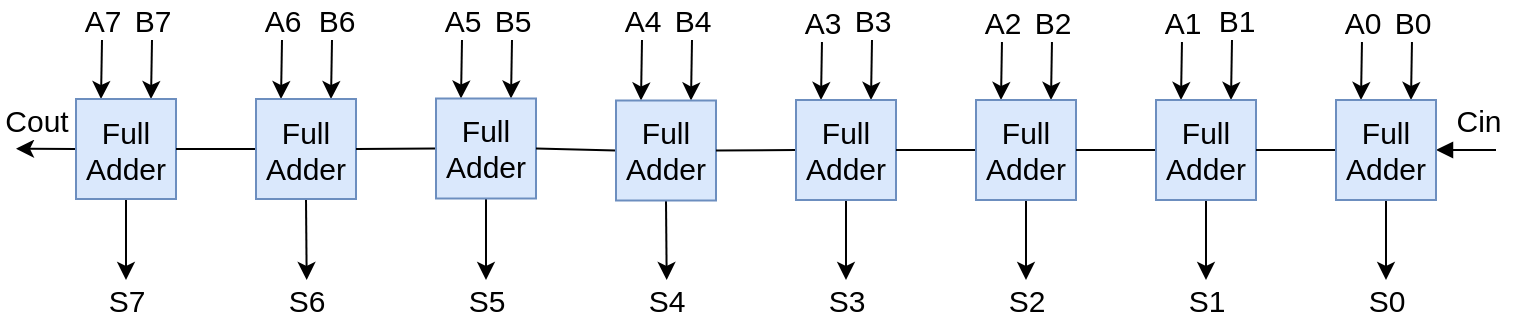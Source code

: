<mxfile version="26.2.9">
  <diagram name="Página-1" id="ZvY7RlKto1usyJ_V8Ote">
    <mxGraphModel dx="1345" dy="577" grid="1" gridSize="10" guides="1" tooltips="1" connect="1" arrows="0" fold="1" page="1" pageScale="1" pageWidth="827" pageHeight="1169" math="0" shadow="0">
      <root>
        <mxCell id="0" />
        <mxCell id="1" parent="0" />
        <mxCell id="pYvZ6EQq_U6aykrmB1s--128" value="A7" style="edgeStyle=none;rounded=0;orthogonalLoop=1;jettySize=auto;html=1;exitX=0.25;exitY=0;exitDx=0;exitDy=0;endArrow=none;startFill=1;startArrow=classic;fontSize=15;" edge="1" parent="1" source="pYvZ6EQq_U6aykrmB1s--24">
          <mxGeometry x="1" y="10" relative="1" as="geometry">
            <mxPoint x="363" y="350" as="targetPoint" />
            <mxPoint x="10" y="-10" as="offset" />
          </mxGeometry>
        </mxCell>
        <mxCell id="pYvZ6EQq_U6aykrmB1s--129" value="B7" style="edgeStyle=none;rounded=0;orthogonalLoop=1;jettySize=auto;html=1;exitX=0.75;exitY=0;exitDx=0;exitDy=0;endArrow=none;startFill=1;startArrow=classic;fontSize=15;" edge="1" parent="1" source="pYvZ6EQq_U6aykrmB1s--24">
          <mxGeometry x="1" y="10" relative="1" as="geometry">
            <mxPoint x="388" y="350" as="targetPoint" />
            <mxPoint x="10" y="-10" as="offset" />
          </mxGeometry>
        </mxCell>
        <mxCell id="pYvZ6EQq_U6aykrmB1s--144" value="S7" style="edgeStyle=none;rounded=0;orthogonalLoop=1;jettySize=auto;html=1;exitX=0.5;exitY=1;exitDx=0;exitDy=0;fontSize=15;" edge="1" parent="1" source="pYvZ6EQq_U6aykrmB1s--24">
          <mxGeometry x="1" y="10" relative="1" as="geometry">
            <mxPoint x="375" y="470" as="targetPoint" />
            <mxPoint x="-10" y="10" as="offset" />
          </mxGeometry>
        </mxCell>
        <mxCell id="pYvZ6EQq_U6aykrmB1s--145" value="&lt;font style=&quot;font-size: 15px;&quot;&gt;Cout&lt;/font&gt;" style="edgeStyle=none;rounded=0;orthogonalLoop=1;jettySize=auto;html=1;exitX=0;exitY=0.5;exitDx=0;exitDy=0;" edge="1" parent="1" source="pYvZ6EQq_U6aykrmB1s--24">
          <mxGeometry x="0.337" y="-14" relative="1" as="geometry">
            <mxPoint x="320" y="404.379" as="targetPoint" />
            <mxPoint as="offset" />
          </mxGeometry>
        </mxCell>
        <mxCell id="pYvZ6EQq_U6aykrmB1s--24" value="Full&lt;div&gt;Adder&lt;/div&gt;" style="whiteSpace=wrap;html=1;aspect=fixed;fontSize=15;fillColor=#dae8fc;strokeColor=#6c8ebf;" vertex="1" parent="1">
          <mxGeometry x="350" y="379.5" width="50" height="50" as="geometry" />
        </mxCell>
        <mxCell id="pYvZ6EQq_U6aykrmB1s--126" value="A6" style="edgeStyle=none;rounded=0;orthogonalLoop=1;jettySize=auto;html=1;exitX=0.25;exitY=0;exitDx=0;exitDy=0;endArrow=none;startFill=1;startArrow=classic;fontSize=15;" edge="1" parent="1" source="pYvZ6EQq_U6aykrmB1s--51">
          <mxGeometry x="1" y="10" relative="1" as="geometry">
            <mxPoint x="453" y="350" as="targetPoint" />
            <mxPoint x="10" y="-10" as="offset" />
          </mxGeometry>
        </mxCell>
        <mxCell id="pYvZ6EQq_U6aykrmB1s--127" value="B6" style="edgeStyle=none;rounded=0;orthogonalLoop=1;jettySize=auto;html=1;exitX=0.75;exitY=0;exitDx=0;exitDy=0;endArrow=none;startFill=1;startArrow=classic;fontSize=15;" edge="1" parent="1" source="pYvZ6EQq_U6aykrmB1s--51">
          <mxGeometry x="1" y="-10" relative="1" as="geometry">
            <mxPoint x="478" y="350" as="targetPoint" />
            <mxPoint x="-8" y="-10" as="offset" />
          </mxGeometry>
        </mxCell>
        <mxCell id="pYvZ6EQq_U6aykrmB1s--139" style="edgeStyle=none;rounded=0;orthogonalLoop=1;jettySize=auto;html=1;exitX=0;exitY=0.5;exitDx=0;exitDy=0;entryX=1;entryY=0.5;entryDx=0;entryDy=0;endArrow=none;startFill=0;" edge="1" parent="1" source="pYvZ6EQq_U6aykrmB1s--51" target="pYvZ6EQq_U6aykrmB1s--24">
          <mxGeometry relative="1" as="geometry" />
        </mxCell>
        <mxCell id="pYvZ6EQq_U6aykrmB1s--143" value="S6" style="edgeStyle=none;rounded=0;orthogonalLoop=1;jettySize=auto;html=1;exitX=0.5;exitY=1;exitDx=0;exitDy=0;fontSize=15;" edge="1" parent="1" source="pYvZ6EQq_U6aykrmB1s--51">
          <mxGeometry x="1" y="-10" relative="1" as="geometry">
            <mxPoint x="465.345" y="470" as="targetPoint" />
            <mxPoint x="10" y="10" as="offset" />
          </mxGeometry>
        </mxCell>
        <mxCell id="pYvZ6EQq_U6aykrmB1s--51" value="Full&lt;div&gt;Adder&lt;/div&gt;" style="whiteSpace=wrap;html=1;aspect=fixed;fontSize=15;fillColor=#dae8fc;strokeColor=#6c8ebf;" vertex="1" parent="1">
          <mxGeometry x="440" y="379.5" width="50" height="50" as="geometry" />
        </mxCell>
        <mxCell id="pYvZ6EQq_U6aykrmB1s--124" value="A5" style="edgeStyle=none;rounded=0;orthogonalLoop=1;jettySize=auto;html=1;exitX=0.25;exitY=0;exitDx=0;exitDy=0;endArrow=none;startFill=1;startArrow=classic;fontSize=15;" edge="1" parent="1" source="pYvZ6EQq_U6aykrmB1s--56">
          <mxGeometry x="1" y="10" relative="1" as="geometry">
            <mxPoint x="543" y="350" as="targetPoint" />
            <mxPoint x="10" y="-10" as="offset" />
          </mxGeometry>
        </mxCell>
        <mxCell id="pYvZ6EQq_U6aykrmB1s--125" value="B5" style="edgeStyle=none;rounded=0;orthogonalLoop=1;jettySize=auto;html=1;exitX=0.75;exitY=0;exitDx=0;exitDy=0;endArrow=none;startFill=1;startArrow=classic;fontSize=15;" edge="1" parent="1" source="pYvZ6EQq_U6aykrmB1s--56">
          <mxGeometry x="1" y="10" relative="1" as="geometry">
            <mxPoint x="568" y="350" as="targetPoint" />
            <mxPoint x="10" y="-10" as="offset" />
          </mxGeometry>
        </mxCell>
        <mxCell id="pYvZ6EQq_U6aykrmB1s--138" style="edgeStyle=none;rounded=0;orthogonalLoop=1;jettySize=auto;html=1;exitX=0;exitY=0.5;exitDx=0;exitDy=0;entryX=1;entryY=0.5;entryDx=0;entryDy=0;endArrow=none;startFill=0;" edge="1" parent="1" source="pYvZ6EQq_U6aykrmB1s--56" target="pYvZ6EQq_U6aykrmB1s--51">
          <mxGeometry relative="1" as="geometry" />
        </mxCell>
        <mxCell id="pYvZ6EQq_U6aykrmB1s--142" value="S5" style="edgeStyle=none;rounded=0;orthogonalLoop=1;jettySize=auto;html=1;exitX=0.5;exitY=1;exitDx=0;exitDy=0;fontSize=15;" edge="1" parent="1" source="pYvZ6EQq_U6aykrmB1s--56">
          <mxGeometry x="1" y="10" relative="1" as="geometry">
            <mxPoint x="555" y="470" as="targetPoint" />
            <mxPoint x="-10" y="10" as="offset" />
          </mxGeometry>
        </mxCell>
        <mxCell id="pYvZ6EQq_U6aykrmB1s--56" value="Full&lt;div&gt;Adder&lt;/div&gt;" style="whiteSpace=wrap;html=1;aspect=fixed;fontSize=15;fillColor=#dae8fc;strokeColor=#6c8ebf;" vertex="1" parent="1">
          <mxGeometry x="530" y="379.25" width="50" height="50" as="geometry" />
        </mxCell>
        <mxCell id="pYvZ6EQq_U6aykrmB1s--120" value="B4" style="edgeStyle=none;rounded=0;orthogonalLoop=1;jettySize=auto;html=1;exitX=0.75;exitY=0;exitDx=0;exitDy=0;endArrow=none;startFill=1;startArrow=classic;fontSize=15;" edge="1" parent="1" source="pYvZ6EQq_U6aykrmB1s--61">
          <mxGeometry x="1" y="10" relative="1" as="geometry">
            <mxPoint x="658" y="350" as="targetPoint" />
            <mxPoint x="10" y="-10" as="offset" />
          </mxGeometry>
        </mxCell>
        <mxCell id="pYvZ6EQq_U6aykrmB1s--121" value="A4" style="edgeStyle=none;rounded=0;orthogonalLoop=1;jettySize=auto;html=1;exitX=0.25;exitY=0;exitDx=0;exitDy=0;endArrow=none;startFill=1;startArrow=classic;fontSize=15;" edge="1" parent="1" source="pYvZ6EQq_U6aykrmB1s--61">
          <mxGeometry x="1" y="10" relative="1" as="geometry">
            <mxPoint x="633" y="350" as="targetPoint" />
            <mxPoint x="10" y="-10" as="offset" />
          </mxGeometry>
        </mxCell>
        <mxCell id="pYvZ6EQq_U6aykrmB1s--137" style="edgeStyle=none;rounded=0;orthogonalLoop=1;jettySize=auto;html=1;exitX=0;exitY=0.5;exitDx=0;exitDy=0;entryX=1;entryY=0.5;entryDx=0;entryDy=0;endArrow=none;startFill=0;" edge="1" parent="1" source="pYvZ6EQq_U6aykrmB1s--61" target="pYvZ6EQq_U6aykrmB1s--56">
          <mxGeometry relative="1" as="geometry" />
        </mxCell>
        <mxCell id="pYvZ6EQq_U6aykrmB1s--141" value="S4" style="edgeStyle=none;rounded=0;orthogonalLoop=1;jettySize=auto;html=1;exitX=0.5;exitY=1;exitDx=0;exitDy=0;fontSize=15;" edge="1" parent="1" source="pYvZ6EQq_U6aykrmB1s--61">
          <mxGeometry x="1" y="-10" relative="1" as="geometry">
            <mxPoint x="645.345" y="470" as="targetPoint" />
            <mxPoint x="10" y="10" as="offset" />
          </mxGeometry>
        </mxCell>
        <mxCell id="pYvZ6EQq_U6aykrmB1s--61" value="Full&lt;div&gt;Adder&lt;/div&gt;" style="whiteSpace=wrap;html=1;aspect=fixed;fontSize=15;fillColor=#dae8fc;strokeColor=#6c8ebf;" vertex="1" parent="1">
          <mxGeometry x="620" y="380.25" width="50" height="50" as="geometry" />
        </mxCell>
        <mxCell id="pYvZ6EQq_U6aykrmB1s--96" value="S3" style="edgeStyle=none;rounded=0;orthogonalLoop=1;jettySize=auto;html=1;exitX=0.5;exitY=1;exitDx=0;exitDy=0;fontSize=15;" edge="1" parent="1" source="pYvZ6EQq_U6aykrmB1s--72">
          <mxGeometry x="1" y="10" relative="1" as="geometry">
            <mxPoint x="735" y="470" as="targetPoint" />
            <mxPoint x="-10" y="10" as="offset" />
          </mxGeometry>
        </mxCell>
        <mxCell id="pYvZ6EQq_U6aykrmB1s--118" value="A3" style="edgeStyle=none;rounded=0;orthogonalLoop=1;jettySize=auto;html=1;exitX=0.25;exitY=0;exitDx=0;exitDy=0;endArrow=none;startFill=1;startArrow=classic;fontSize=15;" edge="1" parent="1" source="pYvZ6EQq_U6aykrmB1s--72">
          <mxGeometry x="1" y="10" relative="1" as="geometry">
            <mxPoint x="723" y="350" as="targetPoint" />
            <mxPoint x="10" y="-9" as="offset" />
          </mxGeometry>
        </mxCell>
        <mxCell id="pYvZ6EQq_U6aykrmB1s--119" value="B3" style="edgeStyle=none;rounded=0;orthogonalLoop=1;jettySize=auto;html=1;exitX=0.75;exitY=0;exitDx=0;exitDy=0;endArrow=none;startFill=1;startArrow=classic;fontSize=15;" edge="1" parent="1" source="pYvZ6EQq_U6aykrmB1s--72">
          <mxGeometry x="1" y="10" relative="1" as="geometry">
            <mxPoint x="748" y="350" as="targetPoint" />
            <mxPoint x="10" y="-10" as="offset" />
          </mxGeometry>
        </mxCell>
        <mxCell id="pYvZ6EQq_U6aykrmB1s--136" style="edgeStyle=none;rounded=0;orthogonalLoop=1;jettySize=auto;html=1;exitX=0;exitY=0.5;exitDx=0;exitDy=0;entryX=1;entryY=0.5;entryDx=0;entryDy=0;endArrow=none;startFill=0;" edge="1" parent="1" source="pYvZ6EQq_U6aykrmB1s--72" target="pYvZ6EQq_U6aykrmB1s--61">
          <mxGeometry relative="1" as="geometry" />
        </mxCell>
        <mxCell id="pYvZ6EQq_U6aykrmB1s--72" value="Full&lt;div&gt;Adder&lt;/div&gt;" style="whiteSpace=wrap;html=1;aspect=fixed;fontSize=15;fillColor=#dae8fc;strokeColor=#6c8ebf;" vertex="1" parent="1">
          <mxGeometry x="710" y="380" width="50" height="50" as="geometry" />
        </mxCell>
        <mxCell id="pYvZ6EQq_U6aykrmB1s--87" style="edgeStyle=none;rounded=0;orthogonalLoop=1;jettySize=auto;html=1;exitX=0;exitY=0.5;exitDx=0;exitDy=0;entryX=1;entryY=0.5;entryDx=0;entryDy=0;endArrow=none;startFill=0;fontSize=15;" edge="1" parent="1" source="pYvZ6EQq_U6aykrmB1s--73" target="pYvZ6EQq_U6aykrmB1s--72">
          <mxGeometry relative="1" as="geometry" />
        </mxCell>
        <mxCell id="pYvZ6EQq_U6aykrmB1s--97" value="S2" style="edgeStyle=none;rounded=0;orthogonalLoop=1;jettySize=auto;html=1;exitX=0.5;exitY=1;exitDx=0;exitDy=0;fontSize=15;" edge="1" parent="1" source="pYvZ6EQq_U6aykrmB1s--73">
          <mxGeometry x="1" y="10" relative="1" as="geometry">
            <mxPoint x="825" y="470" as="targetPoint" />
            <mxPoint x="-10" y="10" as="offset" />
          </mxGeometry>
        </mxCell>
        <mxCell id="pYvZ6EQq_U6aykrmB1s--116" value="A2" style="edgeStyle=none;rounded=0;orthogonalLoop=1;jettySize=auto;html=1;exitX=0.25;exitY=0;exitDx=0;exitDy=0;endArrow=none;startFill=1;startArrow=classic;fontSize=15;" edge="1" parent="1" source="pYvZ6EQq_U6aykrmB1s--73">
          <mxGeometry x="1" y="10" relative="1" as="geometry">
            <mxPoint x="813" y="350" as="targetPoint" />
            <mxPoint x="10" y="-9" as="offset" />
          </mxGeometry>
        </mxCell>
        <mxCell id="pYvZ6EQq_U6aykrmB1s--117" value="B2" style="edgeStyle=none;rounded=0;orthogonalLoop=1;jettySize=auto;html=1;exitX=0.75;exitY=0;exitDx=0;exitDy=0;endArrow=none;startFill=1;startArrow=classic;fontSize=15;" edge="1" parent="1" source="pYvZ6EQq_U6aykrmB1s--73">
          <mxGeometry x="1" y="10" relative="1" as="geometry">
            <mxPoint x="838" y="350" as="targetPoint" />
            <mxPoint x="10" y="-9" as="offset" />
          </mxGeometry>
        </mxCell>
        <mxCell id="pYvZ6EQq_U6aykrmB1s--73" value="Full&lt;div&gt;Adder&lt;/div&gt;" style="whiteSpace=wrap;html=1;aspect=fixed;fontSize=15;fillColor=#dae8fc;strokeColor=#6c8ebf;" vertex="1" parent="1">
          <mxGeometry x="800" y="380" width="50" height="50" as="geometry" />
        </mxCell>
        <mxCell id="pYvZ6EQq_U6aykrmB1s--86" style="edgeStyle=none;rounded=0;orthogonalLoop=1;jettySize=auto;html=1;exitX=0;exitY=0.5;exitDx=0;exitDy=0;entryX=1;entryY=0.5;entryDx=0;entryDy=0;endArrow=none;startFill=0;fontSize=15;" edge="1" parent="1" source="pYvZ6EQq_U6aykrmB1s--74" target="pYvZ6EQq_U6aykrmB1s--73">
          <mxGeometry relative="1" as="geometry" />
        </mxCell>
        <mxCell id="pYvZ6EQq_U6aykrmB1s--98" value="S1" style="edgeStyle=none;rounded=0;orthogonalLoop=1;jettySize=auto;html=1;exitX=0.5;exitY=1;exitDx=0;exitDy=0;fontSize=15;" edge="1" parent="1" source="pYvZ6EQq_U6aykrmB1s--74">
          <mxGeometry x="1" y="10" relative="1" as="geometry">
            <mxPoint x="915" y="470" as="targetPoint" />
            <mxPoint x="-10" y="10" as="offset" />
          </mxGeometry>
        </mxCell>
        <mxCell id="pYvZ6EQq_U6aykrmB1s--114" value="A1" style="edgeStyle=none;rounded=0;orthogonalLoop=1;jettySize=auto;html=1;exitX=0.25;exitY=0;exitDx=0;exitDy=0;endArrow=none;startFill=1;startArrow=classic;fontSize=15;" edge="1" parent="1" source="pYvZ6EQq_U6aykrmB1s--74">
          <mxGeometry x="1" y="10" relative="1" as="geometry">
            <mxPoint x="903" y="350" as="targetPoint" />
            <mxPoint x="10" y="-9" as="offset" />
          </mxGeometry>
        </mxCell>
        <mxCell id="pYvZ6EQq_U6aykrmB1s--115" value="B1" style="edgeStyle=none;rounded=0;orthogonalLoop=1;jettySize=auto;html=1;exitX=0.75;exitY=0;exitDx=0;exitDy=0;endArrow=none;startFill=1;startArrow=classic;fontSize=15;" edge="1" parent="1" source="pYvZ6EQq_U6aykrmB1s--74">
          <mxGeometry x="1" y="-10" relative="1" as="geometry">
            <mxPoint x="928" y="350" as="targetPoint" />
            <mxPoint x="-8" y="-10" as="offset" />
          </mxGeometry>
        </mxCell>
        <mxCell id="pYvZ6EQq_U6aykrmB1s--74" value="Full&lt;div&gt;Adder&lt;/div&gt;" style="whiteSpace=wrap;html=1;aspect=fixed;fontSize=15;fillColor=#dae8fc;strokeColor=#6c8ebf;" vertex="1" parent="1">
          <mxGeometry x="890" y="380" width="50" height="50" as="geometry" />
        </mxCell>
        <mxCell id="pYvZ6EQq_U6aykrmB1s--85" style="edgeStyle=none;rounded=0;orthogonalLoop=1;jettySize=auto;html=1;exitX=0;exitY=0.5;exitDx=0;exitDy=0;entryX=1;entryY=0.5;entryDx=0;entryDy=0;endArrow=none;startFill=0;fontSize=15;" edge="1" parent="1" source="pYvZ6EQq_U6aykrmB1s--75" target="pYvZ6EQq_U6aykrmB1s--74">
          <mxGeometry relative="1" as="geometry" />
        </mxCell>
        <mxCell id="pYvZ6EQq_U6aykrmB1s--88" style="edgeStyle=none;rounded=0;orthogonalLoop=1;jettySize=auto;html=1;exitX=1;exitY=0.5;exitDx=0;exitDy=0;startArrow=block;startFill=1;endArrow=none;fontSize=15;" edge="1" parent="1" source="pYvZ6EQq_U6aykrmB1s--75">
          <mxGeometry relative="1" as="geometry">
            <mxPoint x="1060" y="405" as="targetPoint" />
          </mxGeometry>
        </mxCell>
        <mxCell id="pYvZ6EQq_U6aykrmB1s--103" value="Cin" style="edgeLabel;html=1;align=center;verticalAlign=middle;resizable=0;points=[];fontSize=15;" vertex="1" connectable="0" parent="pYvZ6EQq_U6aykrmB1s--88">
          <mxGeometry x="0.4" y="4" relative="1" as="geometry">
            <mxPoint y="-11" as="offset" />
          </mxGeometry>
        </mxCell>
        <mxCell id="pYvZ6EQq_U6aykrmB1s--99" value="S0" style="edgeStyle=none;rounded=0;orthogonalLoop=1;jettySize=auto;html=1;exitX=0.5;exitY=1;exitDx=0;exitDy=0;fontSize=15;" edge="1" parent="1" source="pYvZ6EQq_U6aykrmB1s--75">
          <mxGeometry x="1" y="10" relative="1" as="geometry">
            <mxPoint x="1005" y="470" as="targetPoint" />
            <mxPoint x="-10" y="10" as="offset" />
          </mxGeometry>
        </mxCell>
        <mxCell id="pYvZ6EQq_U6aykrmB1s--112" value="A0" style="edgeStyle=none;rounded=0;orthogonalLoop=1;jettySize=auto;html=1;exitX=0.25;exitY=0;exitDx=0;exitDy=0;fontSize=15;endArrow=none;startFill=1;startArrow=classic;" edge="1" parent="1" source="pYvZ6EQq_U6aykrmB1s--75">
          <mxGeometry x="1" y="10" relative="1" as="geometry">
            <mxPoint x="993" y="350" as="targetPoint" />
            <mxPoint x="10" y="-9" as="offset" />
          </mxGeometry>
        </mxCell>
        <mxCell id="pYvZ6EQq_U6aykrmB1s--113" value="B0" style="edgeStyle=none;rounded=0;orthogonalLoop=1;jettySize=auto;html=1;exitX=0.75;exitY=0;exitDx=0;exitDy=0;fontSize=15;endArrow=none;startFill=1;startArrow=classic;" edge="1" parent="1" source="pYvZ6EQq_U6aykrmB1s--75">
          <mxGeometry x="1" y="10" relative="1" as="geometry">
            <mxPoint x="1018" y="350" as="targetPoint" />
            <mxPoint x="10" y="-9" as="offset" />
          </mxGeometry>
        </mxCell>
        <mxCell id="pYvZ6EQq_U6aykrmB1s--75" value="Full&lt;div&gt;Adder&lt;/div&gt;" style="whiteSpace=wrap;html=1;aspect=fixed;fontSize=15;fillColor=#dae8fc;strokeColor=#6c8ebf;" vertex="1" parent="1">
          <mxGeometry x="980" y="380" width="50" height="50" as="geometry" />
        </mxCell>
      </root>
    </mxGraphModel>
  </diagram>
</mxfile>
